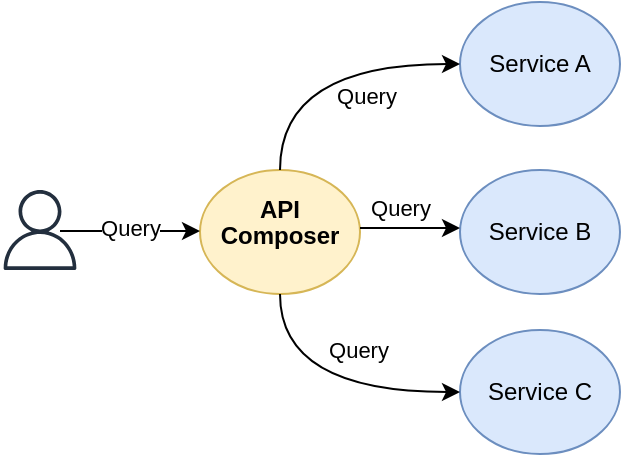 <mxfile version="14.9.5" type="device"><diagram id="V4tBvz65VkEOiD7wluin" name="Page-1"><mxGraphModel dx="946" dy="-631" grid="1" gridSize="10" guides="1" tooltips="1" connect="1" arrows="1" fold="1" page="1" pageScale="1" pageWidth="850" pageHeight="1100" math="0" shadow="0"><root><mxCell id="0"/><mxCell id="1" parent="0"/><mxCell id="8xBZYbXkwCvCZUe2G0o8-528" value="" style="outlineConnect=0;fontColor=#232F3E;gradientColor=none;fillColor=#232F3E;strokeColor=none;dashed=0;verticalLabelPosition=bottom;verticalAlign=top;align=center;html=1;fontSize=12;fontStyle=0;aspect=fixed;pointerEvents=1;shape=mxgraph.aws4.user;" vertex="1" parent="1"><mxGeometry x="470" y="1294" width="40" height="40" as="geometry"/></mxCell><mxCell id="8xBZYbXkwCvCZUe2G0o8-529" value="" style="ellipse;whiteSpace=wrap;html=1;fillColor=#fff2cc;strokeColor=#d6b656;fontStyle=1" vertex="1" parent="1"><mxGeometry x="570" y="1284" width="80" height="62" as="geometry"/></mxCell><mxCell id="8xBZYbXkwCvCZUe2G0o8-530" value="Service A" style="ellipse;whiteSpace=wrap;html=1;fillColor=#dae8fc;strokeColor=#6c8ebf;" vertex="1" parent="1"><mxGeometry x="700" y="1200" width="80" height="62" as="geometry"/></mxCell><mxCell id="8xBZYbXkwCvCZUe2G0o8-531" value="Service B" style="ellipse;whiteSpace=wrap;html=1;fillColor=#dae8fc;strokeColor=#6c8ebf;" vertex="1" parent="1"><mxGeometry x="700" y="1284" width="80" height="62" as="geometry"/></mxCell><mxCell id="8xBZYbXkwCvCZUe2G0o8-532" value="Service C" style="ellipse;whiteSpace=wrap;html=1;fillColor=#dae8fc;strokeColor=#6c8ebf;" vertex="1" parent="1"><mxGeometry x="700" y="1364" width="80" height="62" as="geometry"/></mxCell><mxCell id="8xBZYbXkwCvCZUe2G0o8-533" value="" style="endArrow=none;html=1;entryX=0.5;entryY=1;entryDx=0;entryDy=0;exitX=0;exitY=0.5;exitDx=0;exitDy=0;curved=1;startArrow=classic;startFill=1;endFill=0;" edge="1" parent="1" source="8xBZYbXkwCvCZUe2G0o8-532" target="8xBZYbXkwCvCZUe2G0o8-529"><mxGeometry width="50" height="50" relative="1" as="geometry"><mxPoint x="710" y="1374" as="sourcePoint"/><mxPoint x="640" y="1324" as="targetPoint"/><Array as="points"><mxPoint x="610" y="1395"/></Array></mxGeometry></mxCell><mxCell id="8xBZYbXkwCvCZUe2G0o8-534" value="Query" style="edgeLabel;html=1;align=center;verticalAlign=middle;resizable=0;points=[];" vertex="1" connectable="0" parent="8xBZYbXkwCvCZUe2G0o8-533"><mxGeometry x="-0.137" y="-12" relative="1" as="geometry"><mxPoint x="9" y="-9" as="offset"/></mxGeometry></mxCell><mxCell id="8xBZYbXkwCvCZUe2G0o8-535" value="" style="endArrow=none;html=1;entryX=0.5;entryY=0;entryDx=0;entryDy=0;exitX=0;exitY=0.5;exitDx=0;exitDy=0;curved=1;startArrow=classic;startFill=1;endFill=0;" edge="1" parent="1" source="8xBZYbXkwCvCZUe2G0o8-530" target="8xBZYbXkwCvCZUe2G0o8-529"><mxGeometry width="50" height="50" relative="1" as="geometry"><mxPoint x="720" y="1223" as="sourcePoint"/><mxPoint x="640" y="1272.998" as="targetPoint"/><Array as="points"><mxPoint x="610" y="1231"/></Array></mxGeometry></mxCell><mxCell id="8xBZYbXkwCvCZUe2G0o8-536" value="Query" style="edgeLabel;html=1;align=center;verticalAlign=middle;resizable=0;points=[];" vertex="1" connectable="0" parent="8xBZYbXkwCvCZUe2G0o8-535"><mxGeometry x="-0.273" y="3" relative="1" as="geometry"><mxPoint x="5" y="13" as="offset"/></mxGeometry></mxCell><mxCell id="8xBZYbXkwCvCZUe2G0o8-537" value="" style="endArrow=none;html=1;startArrow=classic;startFill=1;endFill=0;" edge="1" parent="1"><mxGeometry width="50" height="50" relative="1" as="geometry"><mxPoint x="700" y="1313" as="sourcePoint"/><mxPoint x="650" y="1313" as="targetPoint"/></mxGeometry></mxCell><mxCell id="8xBZYbXkwCvCZUe2G0o8-538" value="Query" style="edgeLabel;html=1;align=center;verticalAlign=middle;resizable=0;points=[];" vertex="1" connectable="0" parent="8xBZYbXkwCvCZUe2G0o8-537"><mxGeometry x="0.24" relative="1" as="geometry"><mxPoint x="1" y="-10" as="offset"/></mxGeometry></mxCell><mxCell id="8xBZYbXkwCvCZUe2G0o8-539" value="" style="endArrow=classic;html=1;" edge="1" parent="1"><mxGeometry width="50" height="50" relative="1" as="geometry"><mxPoint x="500" y="1314.5" as="sourcePoint"/><mxPoint x="570" y="1314.5" as="targetPoint"/></mxGeometry></mxCell><mxCell id="8xBZYbXkwCvCZUe2G0o8-540" value="Query" style="edgeLabel;html=1;align=center;verticalAlign=middle;resizable=0;points=[];" vertex="1" connectable="0" parent="8xBZYbXkwCvCZUe2G0o8-539"><mxGeometry y="2" relative="1" as="geometry"><mxPoint as="offset"/></mxGeometry></mxCell><mxCell id="8xBZYbXkwCvCZUe2G0o8-542" value="&lt;span style=&quot;font-weight: 700&quot;&gt;API&lt;/span&gt;" style="text;html=1;strokeColor=none;fillColor=none;align=center;verticalAlign=middle;whiteSpace=wrap;rounded=0;" vertex="1" parent="1"><mxGeometry x="590" y="1294" width="40" height="20" as="geometry"/></mxCell><mxCell id="8xBZYbXkwCvCZUe2G0o8-543" value="&lt;span style=&quot;font-weight: 700&quot;&gt;Composer&lt;/span&gt;" style="text;html=1;strokeColor=none;fillColor=none;align=center;verticalAlign=middle;whiteSpace=wrap;rounded=0;" vertex="1" parent="1"><mxGeometry x="580" y="1307" width="60" height="20" as="geometry"/></mxCell></root></mxGraphModel></diagram></mxfile>